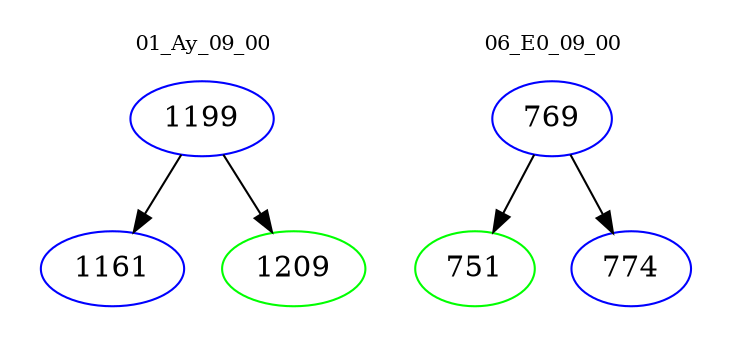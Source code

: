 digraph{
subgraph cluster_0 {
color = white
label = "01_Ay_09_00";
fontsize=10;
T0_1199 [label="1199", color="blue"]
T0_1199 -> T0_1161 [color="black"]
T0_1161 [label="1161", color="blue"]
T0_1199 -> T0_1209 [color="black"]
T0_1209 [label="1209", color="green"]
}
subgraph cluster_1 {
color = white
label = "06_E0_09_00";
fontsize=10;
T1_769 [label="769", color="blue"]
T1_769 -> T1_751 [color="black"]
T1_751 [label="751", color="green"]
T1_769 -> T1_774 [color="black"]
T1_774 [label="774", color="blue"]
}
}
